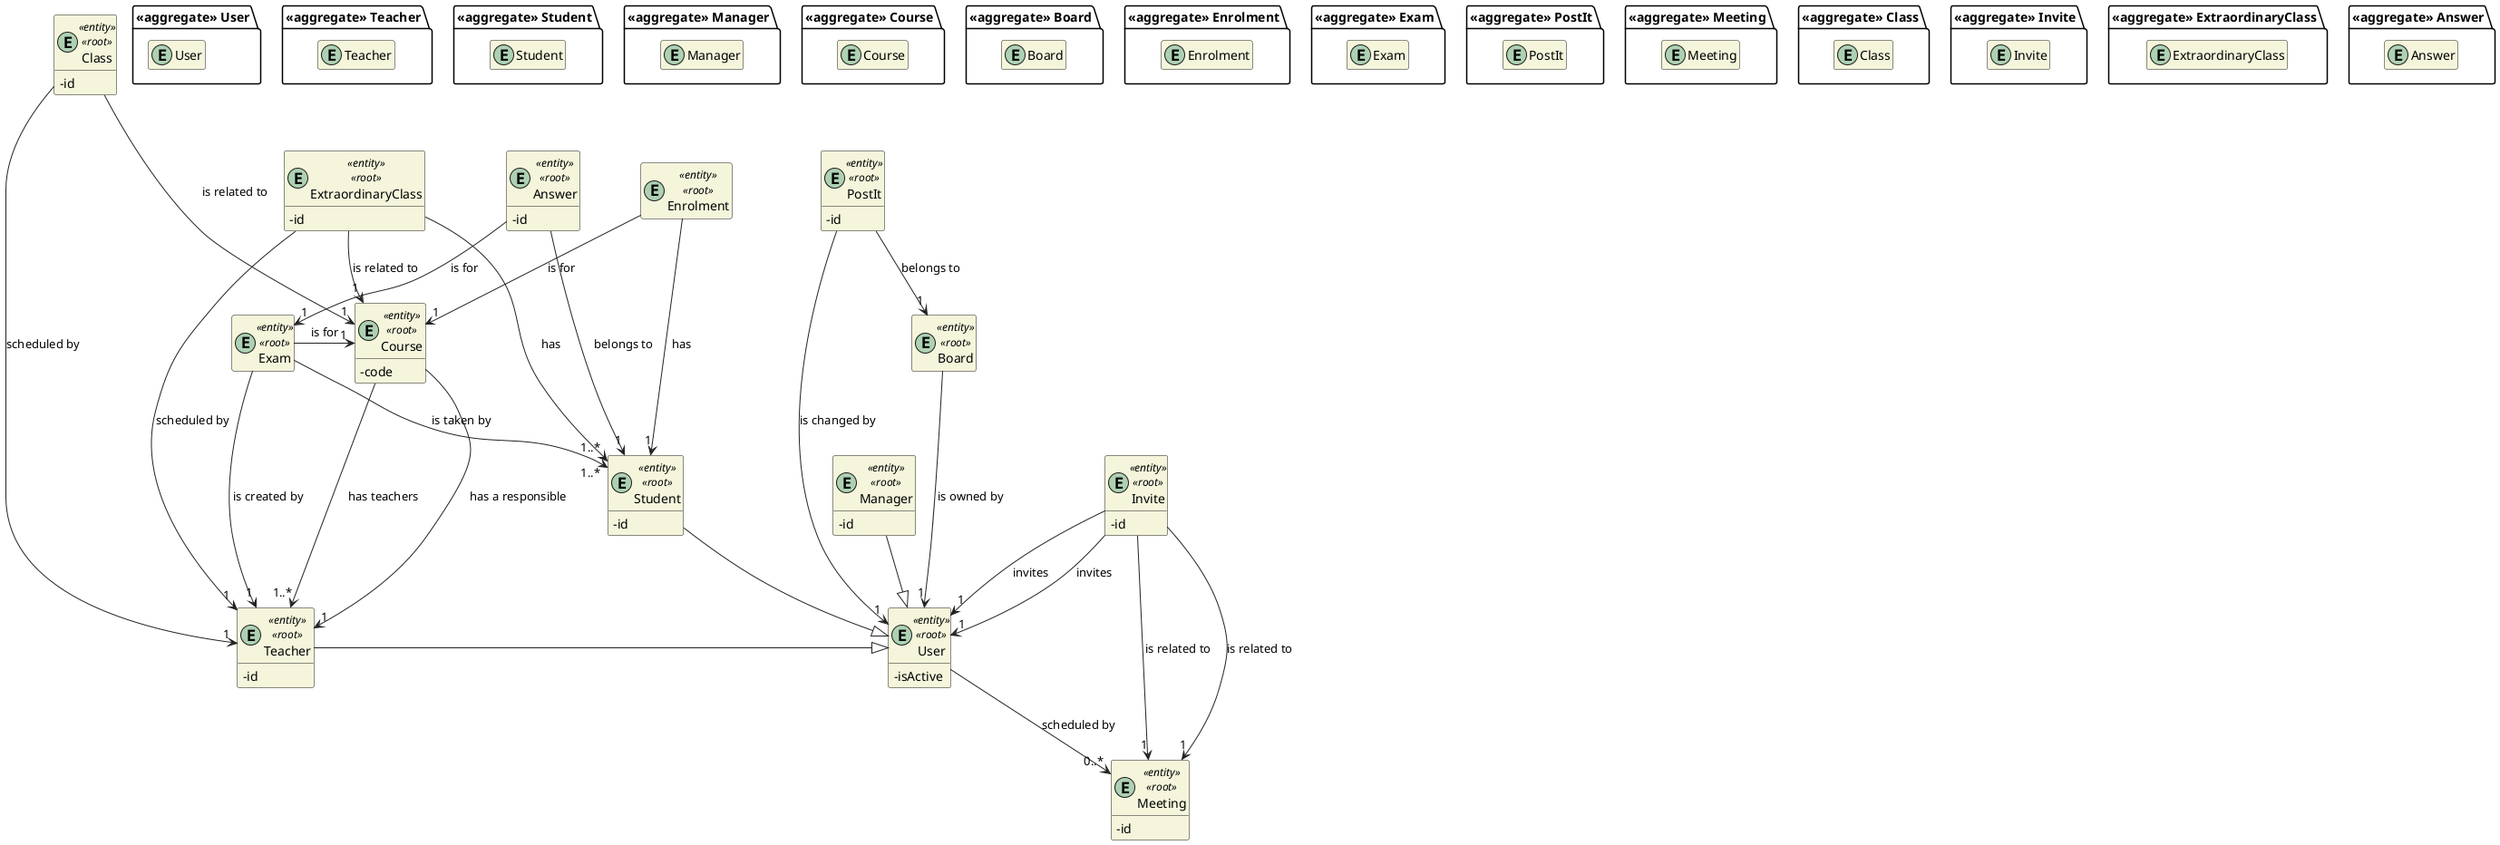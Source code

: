 @startuml DM
'https://plantuml.com/class-diagram

skinparam classAttributeIconSize 0
hide empty attributes
hide empty methods
skinparam classBackgroundColor beige
skinparam ArrowColor #222222

package "<<aggregate>> User" {
    entity User
}

entity User <<entity>> <<root>> {
    - isActive
}

package "<<aggregate>> Teacher" {
    entity Teacher
}


entity Teacher <<entity>> <<root>> {
  -id
}

package "<<aggregate>> Student" {
    entity Student
}

entity Student <<entity>> <<root>> {
  -id
}

package "<<aggregate>> Manager" {
    entity Manager
}

entity Manager <<entity>> <<root>> {
  -id
}

package "<<aggregate>> Course" {
    entity Course
}

entity Course <<entity>> <<root>> {
    - code
}

package "<<aggregate>> Board" {
    entity Board
}

entity Board <<entity>> <<root>> {
}

package "<<aggregate>> Enrolment" {
    entity Enrolment
}

entity Enrolment <<entity>> <<root>> {
}

package "<<aggregate>> Exam" {
    entity Exam
}

entity Exam <<entity>> <<root>> {
}

package "<<aggregate>> PostIt" {
    entity PostIt
}

entity PostIt <<entity>> <<root>> {
    -id
}

package "<<aggregate>> Meeting" {
    entity Meeting
}

entity Meeting <<entity>> <<root>> {
    -id
}

package "<<aggregate>> Class" {
    entity Class
}

entity Class <<entity>> <<root>> {
    -id
}

package "<<aggregate>> Invite" {
    entity Invite
}

entity Invite <<entity>> <<root>> {
    -id
}

package "<<aggregate>> ExtraordinaryClass" {
    entity ExtraordinaryClass
}

entity ExtraordinaryClass <<entity>> <<root>> {
    -id
}

package "<<aggregate>> Answer" {
    entity Answer
}

entity Answer <<entity>> <<root>> {
    -id
}

Teacher -|> User 
Student --|> User 
Manager --|> User

Course ---> "1..*" Teacher : has teachers
Course --> "1" Teacher : has a responsible

Enrolment --> "1" Student : has
Enrolment --> "1" Course : is for

Board ---> "1" User : is owned by

PostIt --> "1" User : is changed by
PostIt --> "1" Board: belongs to

Exam --> "1..*" Student : is taken by
Exam -> "1" Course : is for
Exam --> "1" Teacher : is created by

Invite --> "1" User : invites
Invite --> "1" Meeting : is related to

Class ---> "1" Course : is related to
Class ---> "1" Teacher : scheduled by
User --> "0..*" Meeting : scheduled by

Invite --> "1" User : invites
Invite --> "1" Meeting : is related to

ExtraordinaryClass --> "1" Teacher : scheduled by
ExtraordinaryClass --> "1..*" Student : has
ExtraordinaryClass --> "1" Course : is related to 

Answer --> "1" Student : belongs to
Answer --> "1" Exam : is for

@enduml
